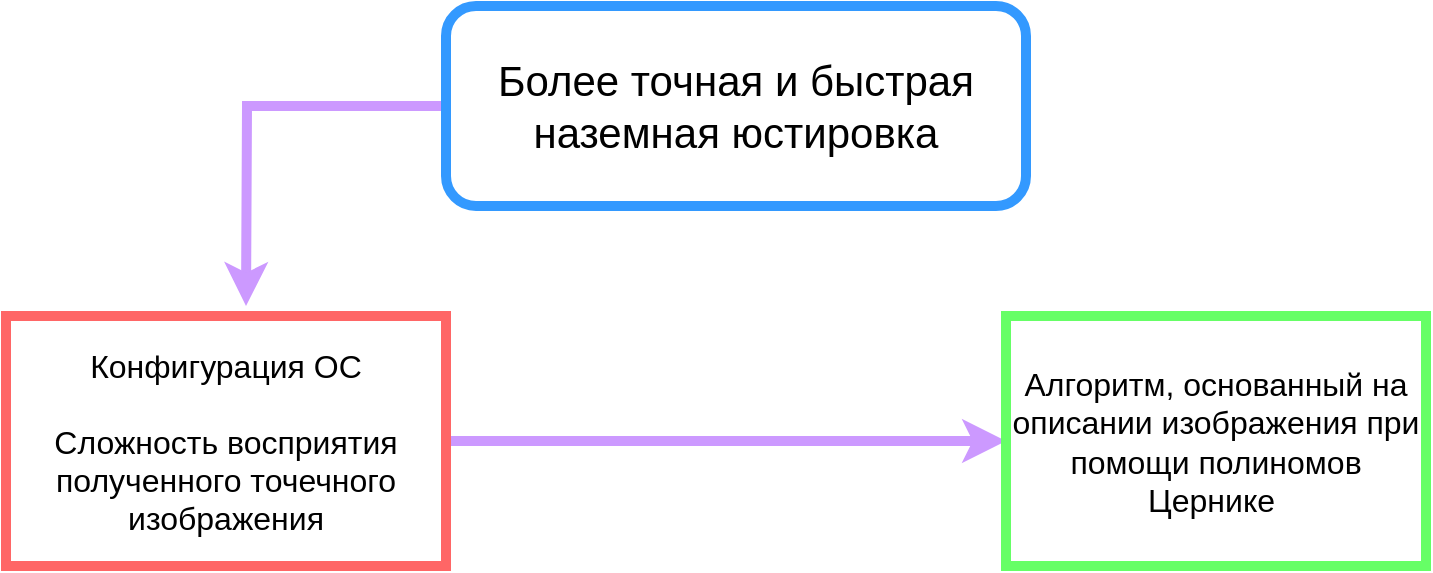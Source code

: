 <mxfile version="12.2.3" type="github" pages="1"><diagram id="xJQXXLM3nD76JwwY-uBe" name="Page-1"><mxGraphModel dx="932" dy="648" grid="1" gridSize="10" guides="1" tooltips="1" connect="1" arrows="1" fold="1" page="1" pageScale="1" pageWidth="827" pageHeight="1169" math="0" shadow="0"><root><mxCell id="0"/><mxCell id="1" parent="0"/><mxCell id="vONPMNRFjSpBQF9ZIG1r-7" style="edgeStyle=orthogonalEdgeStyle;rounded=0;orthogonalLoop=1;jettySize=auto;html=1;strokeWidth=5;strokeColor=#CC99FF;" edge="1" parent="1" source="vONPMNRFjSpBQF9ZIG1r-3"><mxGeometry relative="1" as="geometry"><mxPoint x="200" y="170" as="targetPoint"/></mxGeometry></mxCell><mxCell id="vONPMNRFjSpBQF9ZIG1r-3" value="&lt;font style=&quot;font-size: 21px&quot;&gt;Более точная и быстрая &lt;br&gt;наземная юстировка&lt;/font&gt;" style="rounded=1;whiteSpace=wrap;html=1;strokeWidth=5;strokeColor=#3399FF;" vertex="1" parent="1"><mxGeometry x="300" y="20" width="290" height="100" as="geometry"/></mxCell><mxCell id="vONPMNRFjSpBQF9ZIG1r-8" style="edgeStyle=orthogonalEdgeStyle;rounded=0;orthogonalLoop=1;jettySize=auto;html=1;entryX=0;entryY=0.5;entryDx=0;entryDy=0;strokeColor=#CC99FF;strokeWidth=5;" edge="1" parent="1" source="vONPMNRFjSpBQF9ZIG1r-4" target="vONPMNRFjSpBQF9ZIG1r-5"><mxGeometry relative="1" as="geometry"/></mxCell><mxCell id="vONPMNRFjSpBQF9ZIG1r-4" value="&lt;font style=&quot;font-size: 16px&quot;&gt;Конфигурация ОС&lt;br&gt;&lt;br&gt;Сложность восприятия полученного точечного изображения&lt;/font&gt;" style="rounded=0;whiteSpace=wrap;html=1;strokeColor=#FF6666;strokeWidth=5;" vertex="1" parent="1"><mxGeometry x="80" y="175" width="220" height="125" as="geometry"/></mxCell><mxCell id="vONPMNRFjSpBQF9ZIG1r-5" value="&lt;font style=&quot;font-size: 16px&quot;&gt;Алгоритм, основанный на описании изображения при помощи полиномов Цернике&amp;nbsp;&lt;/font&gt;" style="rounded=0;whiteSpace=wrap;html=1;strokeColor=#66FF66;strokeWidth=5;" vertex="1" parent="1"><mxGeometry x="580" y="175" width="210" height="125" as="geometry"/></mxCell></root></mxGraphModel></diagram></mxfile>